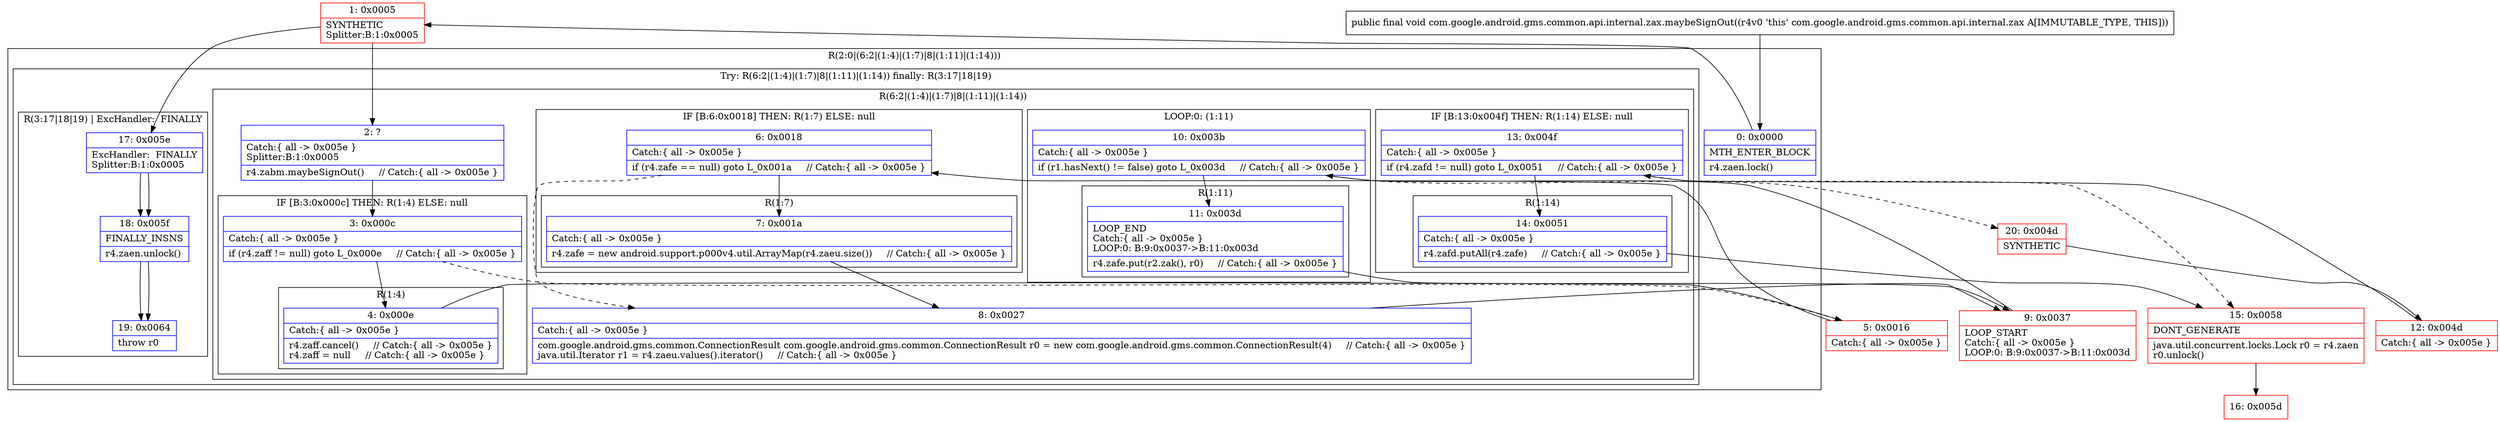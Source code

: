 digraph "CFG forcom.google.android.gms.common.api.internal.zax.maybeSignOut()V" {
subgraph cluster_Region_561061556 {
label = "R(2:0|(6:2|(1:4)|(1:7)|8|(1:11)|(1:14)))";
node [shape=record,color=blue];
Node_0 [shape=record,label="{0\:\ 0x0000|MTH_ENTER_BLOCK\l|r4.zaen.lock()\l}"];
subgraph cluster_TryCatchRegion_1350583088 {
label = "Try: R(6:2|(1:4)|(1:7)|8|(1:11)|(1:14)) finally: R(3:17|18|19)";
node [shape=record,color=blue];
subgraph cluster_Region_791420551 {
label = "R(6:2|(1:4)|(1:7)|8|(1:11)|(1:14))";
node [shape=record,color=blue];
Node_2 [shape=record,label="{2\:\ ?|Catch:\{ all \-\> 0x005e \}\lSplitter:B:1:0x0005\l|r4.zabm.maybeSignOut()     \/\/ Catch:\{ all \-\> 0x005e \}\l}"];
subgraph cluster_IfRegion_1885472557 {
label = "IF [B:3:0x000c] THEN: R(1:4) ELSE: null";
node [shape=record,color=blue];
Node_3 [shape=record,label="{3\:\ 0x000c|Catch:\{ all \-\> 0x005e \}\l|if (r4.zaff != null) goto L_0x000e     \/\/ Catch:\{ all \-\> 0x005e \}\l}"];
subgraph cluster_Region_1553701031 {
label = "R(1:4)";
node [shape=record,color=blue];
Node_4 [shape=record,label="{4\:\ 0x000e|Catch:\{ all \-\> 0x005e \}\l|r4.zaff.cancel()     \/\/ Catch:\{ all \-\> 0x005e \}\lr4.zaff = null     \/\/ Catch:\{ all \-\> 0x005e \}\l}"];
}
}
subgraph cluster_IfRegion_1974905150 {
label = "IF [B:6:0x0018] THEN: R(1:7) ELSE: null";
node [shape=record,color=blue];
Node_6 [shape=record,label="{6\:\ 0x0018|Catch:\{ all \-\> 0x005e \}\l|if (r4.zafe == null) goto L_0x001a     \/\/ Catch:\{ all \-\> 0x005e \}\l}"];
subgraph cluster_Region_662564219 {
label = "R(1:7)";
node [shape=record,color=blue];
Node_7 [shape=record,label="{7\:\ 0x001a|Catch:\{ all \-\> 0x005e \}\l|r4.zafe = new android.support.p000v4.util.ArrayMap(r4.zaeu.size())     \/\/ Catch:\{ all \-\> 0x005e \}\l}"];
}
}
Node_8 [shape=record,label="{8\:\ 0x0027|Catch:\{ all \-\> 0x005e \}\l|com.google.android.gms.common.ConnectionResult com.google.android.gms.common.ConnectionResult r0 = new com.google.android.gms.common.ConnectionResult(4)     \/\/ Catch:\{ all \-\> 0x005e \}\ljava.util.Iterator r1 = r4.zaeu.values().iterator()     \/\/ Catch:\{ all \-\> 0x005e \}\l}"];
subgraph cluster_LoopRegion_1204211158 {
label = "LOOP:0: (1:11)";
node [shape=record,color=blue];
Node_10 [shape=record,label="{10\:\ 0x003b|Catch:\{ all \-\> 0x005e \}\l|if (r1.hasNext() != false) goto L_0x003d     \/\/ Catch:\{ all \-\> 0x005e \}\l}"];
subgraph cluster_Region_1394910034 {
label = "R(1:11)";
node [shape=record,color=blue];
Node_11 [shape=record,label="{11\:\ 0x003d|LOOP_END\lCatch:\{ all \-\> 0x005e \}\lLOOP:0: B:9:0x0037\-\>B:11:0x003d\l|r4.zafe.put(r2.zak(), r0)     \/\/ Catch:\{ all \-\> 0x005e \}\l}"];
}
}
subgraph cluster_IfRegion_1192770345 {
label = "IF [B:13:0x004f] THEN: R(1:14) ELSE: null";
node [shape=record,color=blue];
Node_13 [shape=record,label="{13\:\ 0x004f|Catch:\{ all \-\> 0x005e \}\l|if (r4.zafd != null) goto L_0x0051     \/\/ Catch:\{ all \-\> 0x005e \}\l}"];
subgraph cluster_Region_128419245 {
label = "R(1:14)";
node [shape=record,color=blue];
Node_14 [shape=record,label="{14\:\ 0x0051|Catch:\{ all \-\> 0x005e \}\l|r4.zafd.putAll(r4.zafe)     \/\/ Catch:\{ all \-\> 0x005e \}\l}"];
}
}
}
subgraph cluster_Region_1341765143 {
label = "R(3:17|18|19) | ExcHandler:  FINALLY\l";
node [shape=record,color=blue];
Node_17 [shape=record,label="{17\:\ 0x005e|ExcHandler:  FINALLY\lSplitter:B:1:0x0005\l}"];
Node_18 [shape=record,label="{18\:\ 0x005f|FINALLY_INSNS\l|r4.zaen.unlock()\l}"];
Node_19 [shape=record,label="{19\:\ 0x0064|throw r0\l}"];
}
}
}
subgraph cluster_Region_1341765143 {
label = "R(3:17|18|19) | ExcHandler:  FINALLY\l";
node [shape=record,color=blue];
Node_17 [shape=record,label="{17\:\ 0x005e|ExcHandler:  FINALLY\lSplitter:B:1:0x0005\l}"];
Node_18 [shape=record,label="{18\:\ 0x005f|FINALLY_INSNS\l|r4.zaen.unlock()\l}"];
Node_19 [shape=record,label="{19\:\ 0x0064|throw r0\l}"];
}
Node_1 [shape=record,color=red,label="{1\:\ 0x0005|SYNTHETIC\lSplitter:B:1:0x0005\l}"];
Node_5 [shape=record,color=red,label="{5\:\ 0x0016|Catch:\{ all \-\> 0x005e \}\l}"];
Node_9 [shape=record,color=red,label="{9\:\ 0x0037|LOOP_START\lCatch:\{ all \-\> 0x005e \}\lLOOP:0: B:9:0x0037\-\>B:11:0x003d\l}"];
Node_12 [shape=record,color=red,label="{12\:\ 0x004d|Catch:\{ all \-\> 0x005e \}\l}"];
Node_15 [shape=record,color=red,label="{15\:\ 0x0058|DONT_GENERATE\l|java.util.concurrent.locks.Lock r0 = r4.zaen\lr0.unlock()\l}"];
Node_16 [shape=record,color=red,label="{16\:\ 0x005d}"];
Node_20 [shape=record,color=red,label="{20\:\ 0x004d|SYNTHETIC\l}"];
MethodNode[shape=record,label="{public final void com.google.android.gms.common.api.internal.zax.maybeSignOut((r4v0 'this' com.google.android.gms.common.api.internal.zax A[IMMUTABLE_TYPE, THIS])) }"];
MethodNode -> Node_0;
Node_0 -> Node_1;
Node_2 -> Node_3;
Node_3 -> Node_4;
Node_3 -> Node_5[style=dashed];
Node_4 -> Node_5;
Node_6 -> Node_7;
Node_6 -> Node_8[style=dashed];
Node_7 -> Node_8;
Node_8 -> Node_9;
Node_10 -> Node_11;
Node_10 -> Node_20[style=dashed];
Node_11 -> Node_9;
Node_13 -> Node_14;
Node_13 -> Node_15[style=dashed];
Node_14 -> Node_15;
Node_17 -> Node_18;
Node_18 -> Node_19;
Node_17 -> Node_18;
Node_18 -> Node_19;
Node_1 -> Node_2;
Node_1 -> Node_17;
Node_5 -> Node_6;
Node_9 -> Node_10;
Node_12 -> Node_13;
Node_15 -> Node_16;
Node_20 -> Node_12;
}

